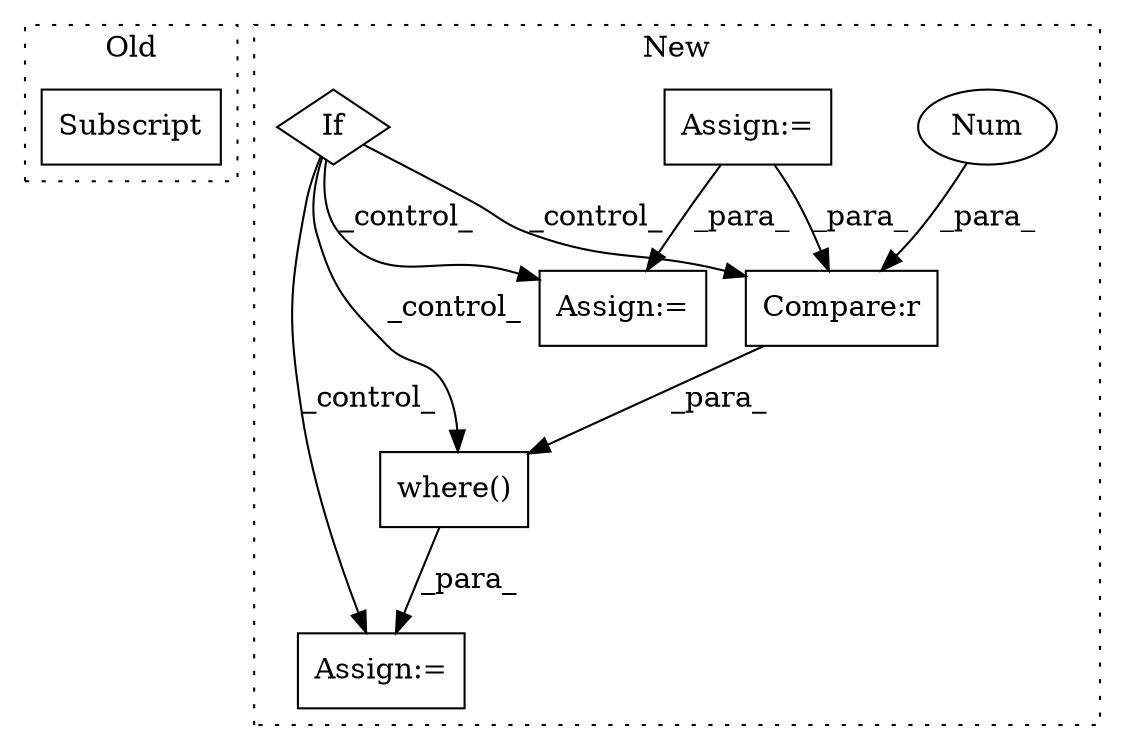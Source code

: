 digraph G {
subgraph cluster0 {
1 [label="Subscript" a="63" s="26342,0" l="29,0" shape="box"];
label = "Old";
style="dotted";
}
subgraph cluster1 {
2 [label="where()" a="75" s="25982,26102" l="29,14" shape="box"];
3 [label="Compare:r" a="40" s="26011" l="18" shape="box"];
4 [label="Num" a="76" s="26027" l="2" shape="ellipse"];
5 [label="Assign:=" a="68" s="25979" l="3" shape="box"];
6 [label="Assign:=" a="68" s="25605" l="3" shape="box"];
7 [label="If" a="96" s="25671" l="3" shape="diamond"];
8 [label="Assign:=" a="68" s="26140" l="3" shape="box"];
label = "New";
style="dotted";
}
2 -> 5 [label="_para_"];
3 -> 2 [label="_para_"];
4 -> 3 [label="_para_"];
6 -> 8 [label="_para_"];
6 -> 3 [label="_para_"];
7 -> 2 [label="_control_"];
7 -> 8 [label="_control_"];
7 -> 3 [label="_control_"];
7 -> 5 [label="_control_"];
}